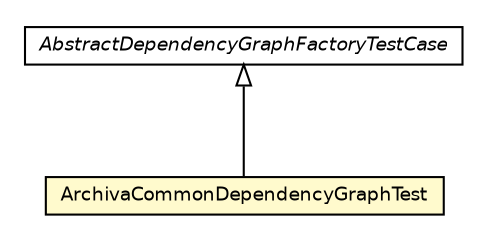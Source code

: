 #!/usr/local/bin/dot
#
# Class diagram 
# Generated by UmlGraph version 4.6 (http://www.spinellis.gr/sw/umlgraph)
#

digraph G {
	edge [fontname="Helvetica",fontsize=10,labelfontname="Helvetica",labelfontsize=10];
	node [fontname="Helvetica",fontsize=10,shape=plaintext];
	// org.apache.maven.archiva.dependency.graph.ArchivaCommonDependencyGraphTest
	c40034 [label=<<table border="0" cellborder="1" cellspacing="0" cellpadding="2" port="p" bgcolor="lemonChiffon" href="./ArchivaCommonDependencyGraphTest.html">
		<tr><td><table border="0" cellspacing="0" cellpadding="1">
			<tr><td> ArchivaCommonDependencyGraphTest </td></tr>
		</table></td></tr>
		</table>>, fontname="Helvetica", fontcolor="black", fontsize=9.0];
	// org.apache.maven.archiva.dependency.graph.AbstractDependencyGraphFactoryTestCase
	c40037 [label=<<table border="0" cellborder="1" cellspacing="0" cellpadding="2" port="p" href="./AbstractDependencyGraphFactoryTestCase.html">
		<tr><td><table border="0" cellspacing="0" cellpadding="1">
			<tr><td><font face="Helvetica-Oblique"> AbstractDependencyGraphFactoryTestCase </font></td></tr>
		</table></td></tr>
		</table>>, fontname="Helvetica", fontcolor="black", fontsize=9.0];
	//org.apache.maven.archiva.dependency.graph.ArchivaCommonDependencyGraphTest extends org.apache.maven.archiva.dependency.graph.AbstractDependencyGraphFactoryTestCase
	c40037:p -> c40034:p [dir=back,arrowtail=empty];
}

